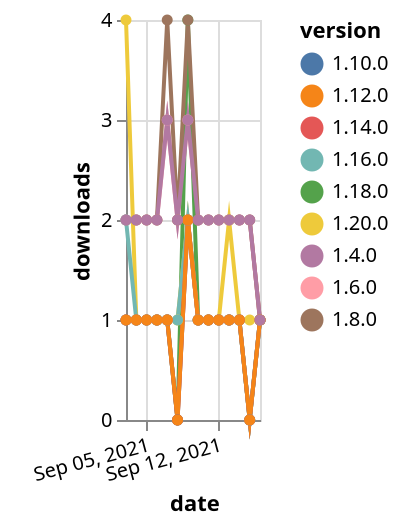 {"$schema": "https://vega.github.io/schema/vega-lite/v5.json", "description": "A simple bar chart with embedded data.", "data": {"values": [{"date": "2021-09-03", "total": 2630, "delta": 2, "version": "1.6.0"}, {"date": "2021-09-04", "total": 2632, "delta": 2, "version": "1.6.0"}, {"date": "2021-09-05", "total": 2634, "delta": 2, "version": "1.6.0"}, {"date": "2021-09-06", "total": 2636, "delta": 2, "version": "1.6.0"}, {"date": "2021-09-07", "total": 2639, "delta": 3, "version": "1.6.0"}, {"date": "2021-09-08", "total": 2641, "delta": 2, "version": "1.6.0"}, {"date": "2021-09-09", "total": 2644, "delta": 3, "version": "1.6.0"}, {"date": "2021-09-10", "total": 2646, "delta": 2, "version": "1.6.0"}, {"date": "2021-09-11", "total": 2648, "delta": 2, "version": "1.6.0"}, {"date": "2021-09-12", "total": 2650, "delta": 2, "version": "1.6.0"}, {"date": "2021-09-13", "total": 2652, "delta": 2, "version": "1.6.0"}, {"date": "2021-09-14", "total": 2654, "delta": 2, "version": "1.6.0"}, {"date": "2021-09-15", "total": 2656, "delta": 2, "version": "1.6.0"}, {"date": "2021-09-16", "total": 2657, "delta": 1, "version": "1.6.0"}, {"date": "2021-09-03", "total": 192, "delta": 1, "version": "1.18.0"}, {"date": "2021-09-04", "total": 193, "delta": 1, "version": "1.18.0"}, {"date": "2021-09-05", "total": 194, "delta": 1, "version": "1.18.0"}, {"date": "2021-09-06", "total": 195, "delta": 1, "version": "1.18.0"}, {"date": "2021-09-07", "total": 196, "delta": 1, "version": "1.18.0"}, {"date": "2021-09-08", "total": 196, "delta": 0, "version": "1.18.0"}, {"date": "2021-09-09", "total": 200, "delta": 4, "version": "1.18.0"}, {"date": "2021-09-10", "total": 201, "delta": 1, "version": "1.18.0"}, {"date": "2021-09-11", "total": 202, "delta": 1, "version": "1.18.0"}, {"date": "2021-09-12", "total": 203, "delta": 1, "version": "1.18.0"}, {"date": "2021-09-13", "total": 204, "delta": 1, "version": "1.18.0"}, {"date": "2021-09-14", "total": 205, "delta": 1, "version": "1.18.0"}, {"date": "2021-09-15", "total": 205, "delta": 0, "version": "1.18.0"}, {"date": "2021-09-16", "total": 206, "delta": 1, "version": "1.18.0"}, {"date": "2021-09-03", "total": 2575, "delta": 2, "version": "1.8.0"}, {"date": "2021-09-04", "total": 2577, "delta": 2, "version": "1.8.0"}, {"date": "2021-09-05", "total": 2579, "delta": 2, "version": "1.8.0"}, {"date": "2021-09-06", "total": 2581, "delta": 2, "version": "1.8.0"}, {"date": "2021-09-07", "total": 2585, "delta": 4, "version": "1.8.0"}, {"date": "2021-09-08", "total": 2587, "delta": 2, "version": "1.8.0"}, {"date": "2021-09-09", "total": 2591, "delta": 4, "version": "1.8.0"}, {"date": "2021-09-10", "total": 2593, "delta": 2, "version": "1.8.0"}, {"date": "2021-09-11", "total": 2595, "delta": 2, "version": "1.8.0"}, {"date": "2021-09-12", "total": 2597, "delta": 2, "version": "1.8.0"}, {"date": "2021-09-13", "total": 2599, "delta": 2, "version": "1.8.0"}, {"date": "2021-09-14", "total": 2601, "delta": 2, "version": "1.8.0"}, {"date": "2021-09-15", "total": 2603, "delta": 2, "version": "1.8.0"}, {"date": "2021-09-16", "total": 2604, "delta": 1, "version": "1.8.0"}, {"date": "2021-09-03", "total": 263, "delta": 1, "version": "1.10.0"}, {"date": "2021-09-04", "total": 264, "delta": 1, "version": "1.10.0"}, {"date": "2021-09-05", "total": 265, "delta": 1, "version": "1.10.0"}, {"date": "2021-09-06", "total": 266, "delta": 1, "version": "1.10.0"}, {"date": "2021-09-07", "total": 267, "delta": 1, "version": "1.10.0"}, {"date": "2021-09-08", "total": 267, "delta": 0, "version": "1.10.0"}, {"date": "2021-09-09", "total": 269, "delta": 2, "version": "1.10.0"}, {"date": "2021-09-10", "total": 270, "delta": 1, "version": "1.10.0"}, {"date": "2021-09-11", "total": 271, "delta": 1, "version": "1.10.0"}, {"date": "2021-09-12", "total": 272, "delta": 1, "version": "1.10.0"}, {"date": "2021-09-13", "total": 273, "delta": 1, "version": "1.10.0"}, {"date": "2021-09-14", "total": 274, "delta": 1, "version": "1.10.0"}, {"date": "2021-09-15", "total": 274, "delta": 0, "version": "1.10.0"}, {"date": "2021-09-16", "total": 275, "delta": 1, "version": "1.10.0"}, {"date": "2021-09-03", "total": 128, "delta": 4, "version": "1.20.0"}, {"date": "2021-09-04", "total": 129, "delta": 1, "version": "1.20.0"}, {"date": "2021-09-05", "total": 130, "delta": 1, "version": "1.20.0"}, {"date": "2021-09-06", "total": 131, "delta": 1, "version": "1.20.0"}, {"date": "2021-09-07", "total": 132, "delta": 1, "version": "1.20.0"}, {"date": "2021-09-08", "total": 133, "delta": 1, "version": "1.20.0"}, {"date": "2021-09-09", "total": 135, "delta": 2, "version": "1.20.0"}, {"date": "2021-09-10", "total": 136, "delta": 1, "version": "1.20.0"}, {"date": "2021-09-11", "total": 137, "delta": 1, "version": "1.20.0"}, {"date": "2021-09-12", "total": 138, "delta": 1, "version": "1.20.0"}, {"date": "2021-09-13", "total": 140, "delta": 2, "version": "1.20.0"}, {"date": "2021-09-14", "total": 141, "delta": 1, "version": "1.20.0"}, {"date": "2021-09-15", "total": 142, "delta": 1, "version": "1.20.0"}, {"date": "2021-09-16", "total": 143, "delta": 1, "version": "1.20.0"}, {"date": "2021-09-03", "total": 169, "delta": 2, "version": "1.16.0"}, {"date": "2021-09-04", "total": 170, "delta": 1, "version": "1.16.0"}, {"date": "2021-09-05", "total": 171, "delta": 1, "version": "1.16.0"}, {"date": "2021-09-06", "total": 172, "delta": 1, "version": "1.16.0"}, {"date": "2021-09-07", "total": 173, "delta": 1, "version": "1.16.0"}, {"date": "2021-09-08", "total": 174, "delta": 1, "version": "1.16.0"}, {"date": "2021-09-09", "total": 176, "delta": 2, "version": "1.16.0"}, {"date": "2021-09-10", "total": 177, "delta": 1, "version": "1.16.0"}, {"date": "2021-09-11", "total": 178, "delta": 1, "version": "1.16.0"}, {"date": "2021-09-12", "total": 179, "delta": 1, "version": "1.16.0"}, {"date": "2021-09-13", "total": 180, "delta": 1, "version": "1.16.0"}, {"date": "2021-09-14", "total": 181, "delta": 1, "version": "1.16.0"}, {"date": "2021-09-15", "total": 181, "delta": 0, "version": "1.16.0"}, {"date": "2021-09-16", "total": 182, "delta": 1, "version": "1.16.0"}, {"date": "2021-09-03", "total": 196, "delta": 1, "version": "1.14.0"}, {"date": "2021-09-04", "total": 197, "delta": 1, "version": "1.14.0"}, {"date": "2021-09-05", "total": 198, "delta": 1, "version": "1.14.0"}, {"date": "2021-09-06", "total": 199, "delta": 1, "version": "1.14.0"}, {"date": "2021-09-07", "total": 200, "delta": 1, "version": "1.14.0"}, {"date": "2021-09-08", "total": 200, "delta": 0, "version": "1.14.0"}, {"date": "2021-09-09", "total": 202, "delta": 2, "version": "1.14.0"}, {"date": "2021-09-10", "total": 203, "delta": 1, "version": "1.14.0"}, {"date": "2021-09-11", "total": 204, "delta": 1, "version": "1.14.0"}, {"date": "2021-09-12", "total": 205, "delta": 1, "version": "1.14.0"}, {"date": "2021-09-13", "total": 206, "delta": 1, "version": "1.14.0"}, {"date": "2021-09-14", "total": 207, "delta": 1, "version": "1.14.0"}, {"date": "2021-09-15", "total": 207, "delta": 0, "version": "1.14.0"}, {"date": "2021-09-16", "total": 208, "delta": 1, "version": "1.14.0"}, {"date": "2021-09-03", "total": 197, "delta": 1, "version": "1.12.0"}, {"date": "2021-09-04", "total": 198, "delta": 1, "version": "1.12.0"}, {"date": "2021-09-05", "total": 199, "delta": 1, "version": "1.12.0"}, {"date": "2021-09-06", "total": 200, "delta": 1, "version": "1.12.0"}, {"date": "2021-09-07", "total": 201, "delta": 1, "version": "1.12.0"}, {"date": "2021-09-08", "total": 201, "delta": 0, "version": "1.12.0"}, {"date": "2021-09-09", "total": 203, "delta": 2, "version": "1.12.0"}, {"date": "2021-09-10", "total": 204, "delta": 1, "version": "1.12.0"}, {"date": "2021-09-11", "total": 205, "delta": 1, "version": "1.12.0"}, {"date": "2021-09-12", "total": 206, "delta": 1, "version": "1.12.0"}, {"date": "2021-09-13", "total": 207, "delta": 1, "version": "1.12.0"}, {"date": "2021-09-14", "total": 208, "delta": 1, "version": "1.12.0"}, {"date": "2021-09-15", "total": 208, "delta": 0, "version": "1.12.0"}, {"date": "2021-09-16", "total": 209, "delta": 1, "version": "1.12.0"}, {"date": "2021-09-03", "total": 2625, "delta": 2, "version": "1.4.0"}, {"date": "2021-09-04", "total": 2627, "delta": 2, "version": "1.4.0"}, {"date": "2021-09-05", "total": 2629, "delta": 2, "version": "1.4.0"}, {"date": "2021-09-06", "total": 2631, "delta": 2, "version": "1.4.0"}, {"date": "2021-09-07", "total": 2634, "delta": 3, "version": "1.4.0"}, {"date": "2021-09-08", "total": 2636, "delta": 2, "version": "1.4.0"}, {"date": "2021-09-09", "total": 2639, "delta": 3, "version": "1.4.0"}, {"date": "2021-09-10", "total": 2641, "delta": 2, "version": "1.4.0"}, {"date": "2021-09-11", "total": 2643, "delta": 2, "version": "1.4.0"}, {"date": "2021-09-12", "total": 2645, "delta": 2, "version": "1.4.0"}, {"date": "2021-09-13", "total": 2647, "delta": 2, "version": "1.4.0"}, {"date": "2021-09-14", "total": 2649, "delta": 2, "version": "1.4.0"}, {"date": "2021-09-15", "total": 2651, "delta": 2, "version": "1.4.0"}, {"date": "2021-09-16", "total": 2652, "delta": 1, "version": "1.4.0"}]}, "width": "container", "mark": {"type": "line", "point": {"filled": true}}, "encoding": {"x": {"field": "date", "type": "temporal", "timeUnit": "yearmonthdate", "title": "date", "axis": {"labelAngle": -15}}, "y": {"field": "delta", "type": "quantitative", "title": "downloads"}, "color": {"field": "version", "type": "nominal"}, "tooltip": {"field": "delta"}}}